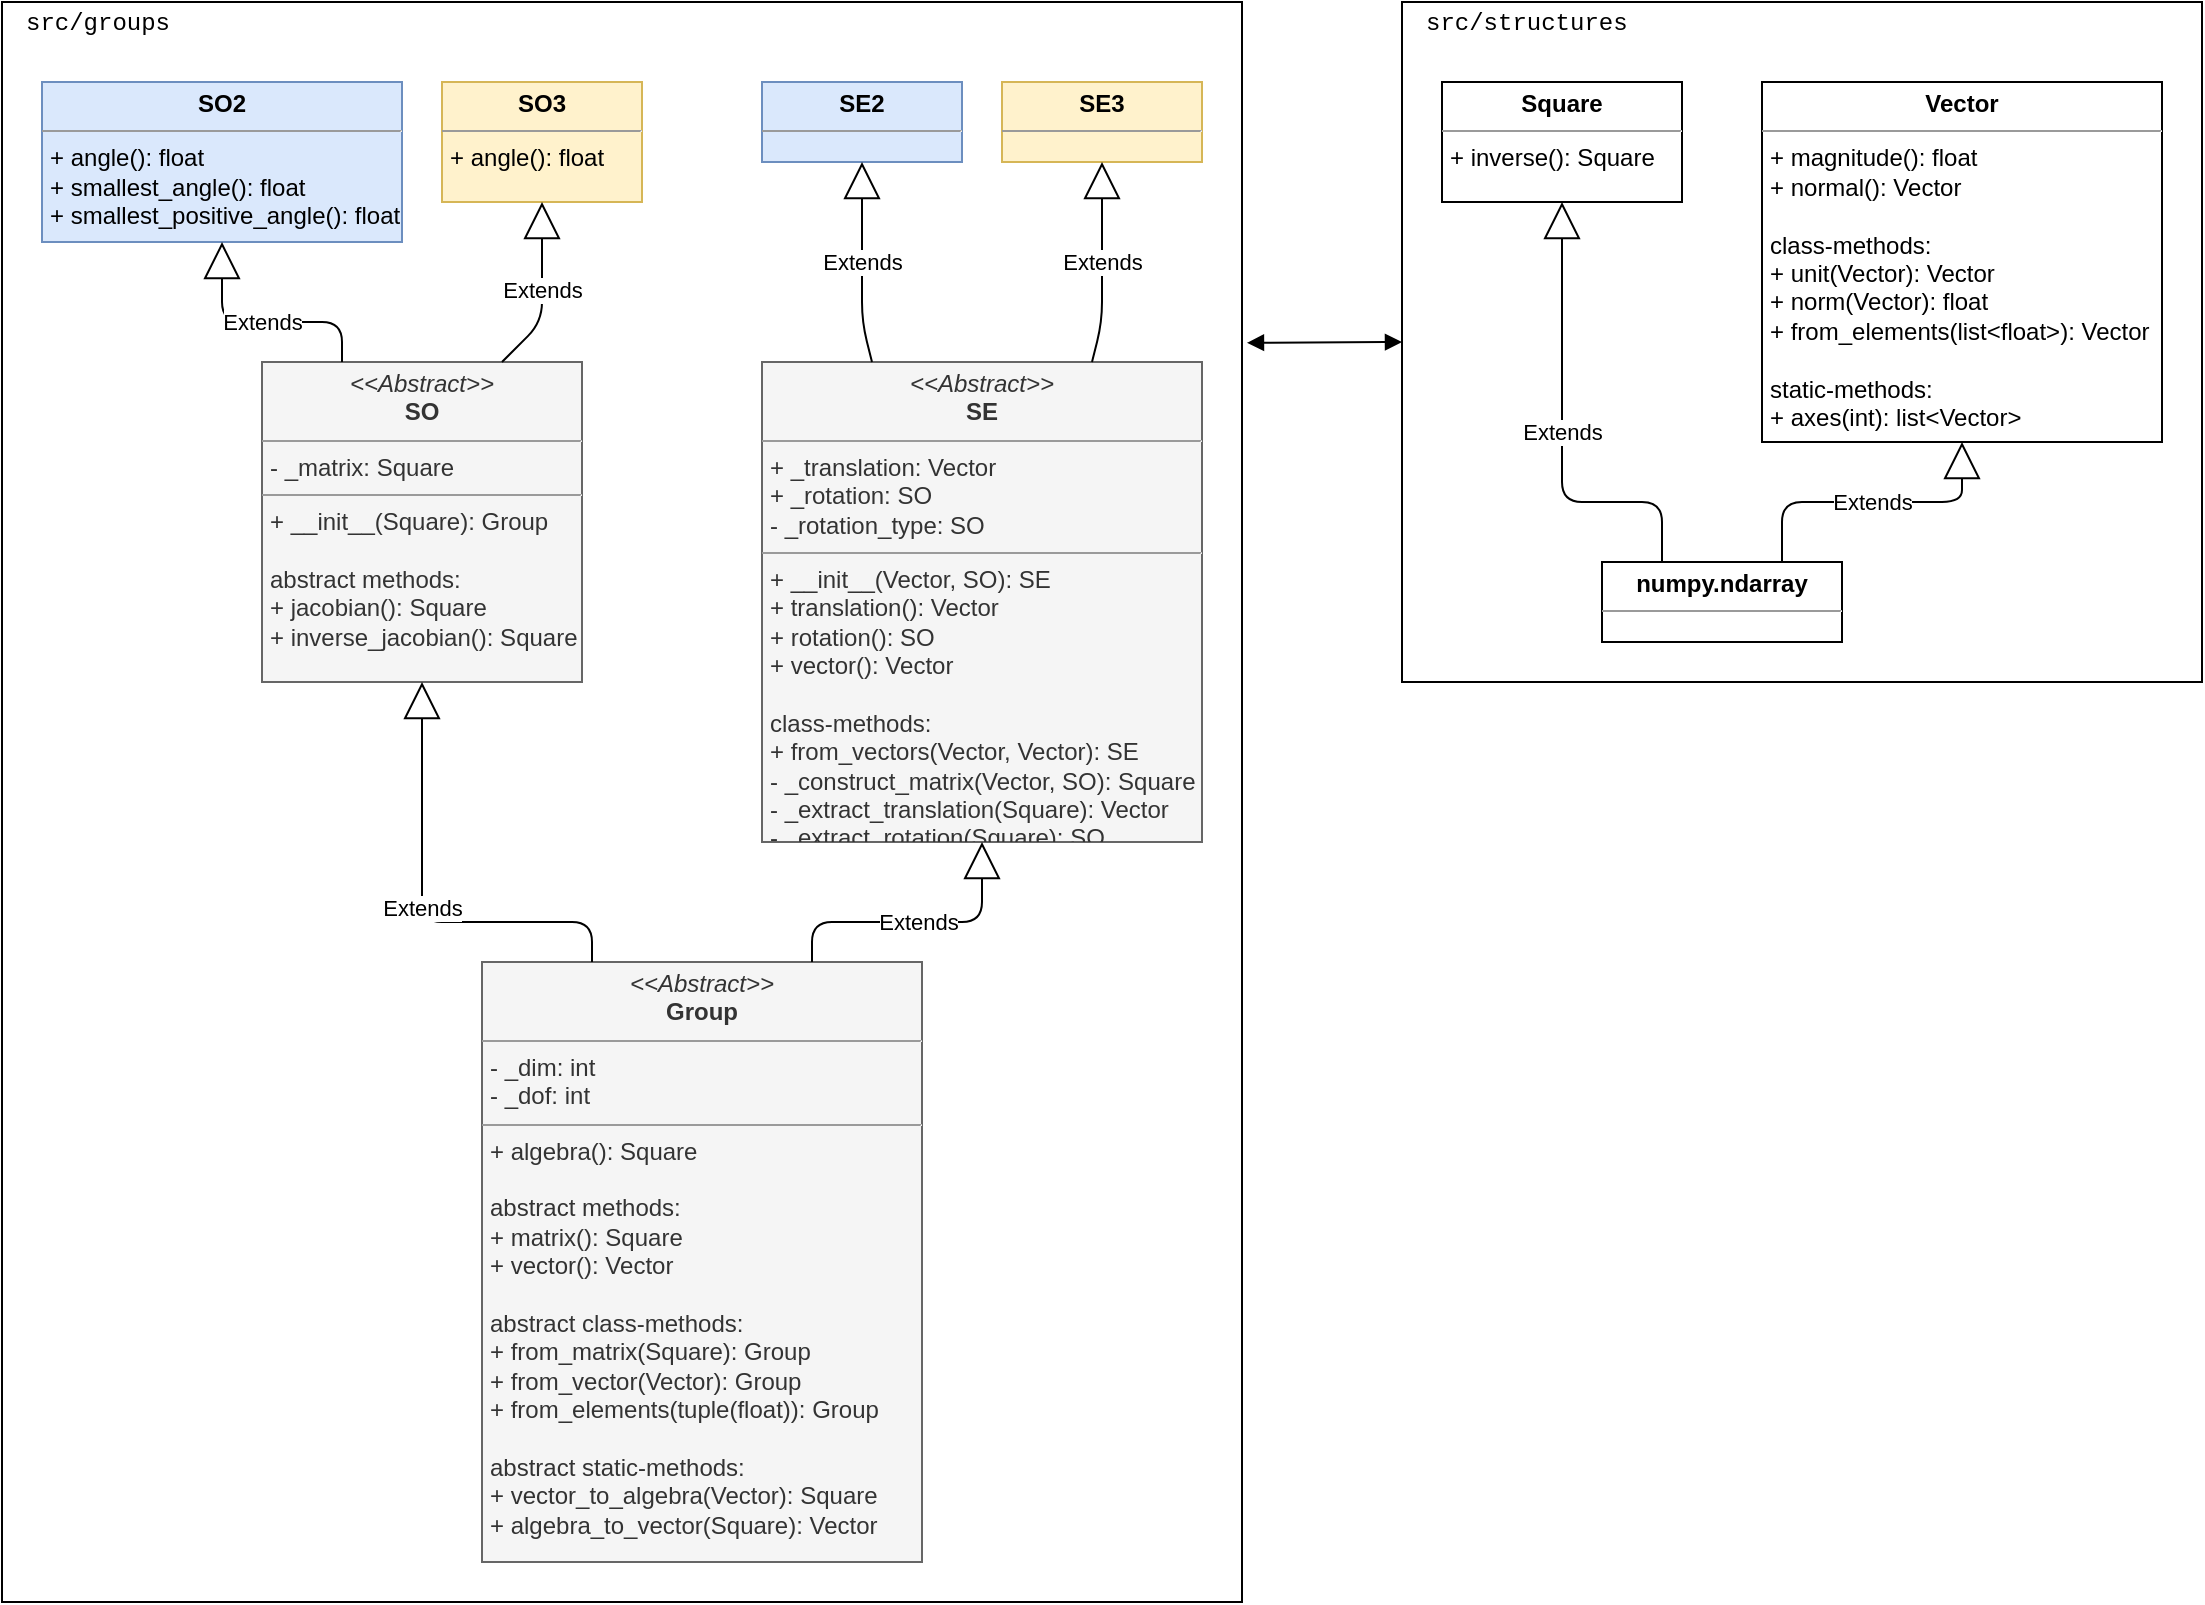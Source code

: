 <mxfile version="14.2.6" type="device"><diagram id="4Q5sjXbQONRtAq-OFzE0" name="Page-1"><mxGraphModel dx="1009" dy="1521" grid="1" gridSize="10" guides="1" tooltips="1" connect="1" arrows="1" fold="1" page="1" pageScale="1" pageWidth="827" pageHeight="1169" math="0" shadow="0"><root><mxCell id="0"/><mxCell id="1" parent="0"/><mxCell id="27AOsEVlhebaGF9qU8Yp-25" value="" style="rounded=0;whiteSpace=wrap;html=1;fillColor=none;" parent="1" vertex="1"><mxGeometry x="760" y="40" width="400" height="340" as="geometry"/></mxCell><mxCell id="27AOsEVlhebaGF9qU8Yp-18" value="" style="rounded=0;whiteSpace=wrap;html=1;fillColor=none;" parent="1" vertex="1"><mxGeometry x="60" y="40" width="620" height="800" as="geometry"/></mxCell><mxCell id="27AOsEVlhebaGF9qU8Yp-1" value="&lt;p style=&quot;margin: 0px ; margin-top: 4px ; text-align: center&quot;&gt;&lt;i&gt;&amp;lt;&amp;lt;Abstract&amp;gt;&amp;gt;&lt;/i&gt;&lt;br&gt;&lt;b&gt;Group&lt;/b&gt;&lt;/p&gt;&lt;hr size=&quot;1&quot;&gt;&lt;p style=&quot;margin: 0px ; margin-left: 4px&quot;&gt;- _dim: int&lt;br&gt;&lt;/p&gt;&lt;p style=&quot;margin: 0px ; margin-left: 4px&quot;&gt;- _dof: int&lt;/p&gt;&lt;hr size=&quot;1&quot;&gt;&lt;p style=&quot;margin: 0px ; margin-left: 4px&quot;&gt;&lt;span&gt;+ algebra(): Square&lt;/span&gt;&lt;br&gt;&lt;/p&gt;&lt;p style=&quot;margin: 0px ; margin-left: 4px&quot;&gt;&lt;span&gt;&lt;br&gt;&lt;/span&gt;&lt;/p&gt;&lt;p style=&quot;margin: 0px ; margin-left: 4px&quot;&gt;&lt;span&gt;abstract methods:&lt;/span&gt;&lt;/p&gt;&lt;p style=&quot;margin: 0px ; margin-left: 4px&quot;&gt;&lt;span&gt;+ matrix(): Square&lt;/span&gt;&lt;/p&gt;&lt;p style=&quot;margin: 0px ; margin-left: 4px&quot;&gt;&lt;span&gt;+ vector(): Vector&lt;/span&gt;&lt;/p&gt;&lt;p style=&quot;margin: 0px ; margin-left: 4px&quot;&gt;&lt;br&gt;abstract class-methods:&lt;br&gt;&lt;/p&gt;&lt;p style=&quot;margin: 0px ; margin-left: 4px&quot;&gt;+ from_matrix(Square): Group&lt;/p&gt;&lt;p style=&quot;margin: 0px ; margin-left: 4px&quot;&gt;+ from_vector(Vector): Group&lt;/p&gt;&lt;p style=&quot;margin: 0px ; margin-left: 4px&quot;&gt;+ from_elements(tuple(float)): Group&lt;/p&gt;&lt;p style=&quot;margin: 0px ; margin-left: 4px&quot;&gt;&lt;br&gt;&lt;/p&gt;&lt;p style=&quot;margin: 0px ; margin-left: 4px&quot;&gt;abstract static-methods:&lt;/p&gt;&lt;p style=&quot;margin: 0px ; margin-left: 4px&quot;&gt;+ vector_to_algebra(Vector): Square&lt;/p&gt;&lt;p style=&quot;margin: 0px ; margin-left: 4px&quot;&gt;+ algebra_to_vector(Square): Vector&lt;/p&gt;" style="verticalAlign=top;align=left;overflow=fill;fontSize=12;fontFamily=Helvetica;html=1;fillColor=#f5f5f5;strokeColor=#666666;fontColor=#333333;" parent="1" vertex="1"><mxGeometry x="300" y="520" width="220" height="300" as="geometry"/></mxCell><mxCell id="27AOsEVlhebaGF9qU8Yp-3" value="&lt;p style=&quot;margin: 0px ; margin-top: 4px ; text-align: center&quot;&gt;&lt;i&gt;&amp;lt;&amp;lt;Abstract&amp;gt;&amp;gt;&lt;/i&gt;&lt;br&gt;&lt;b&gt;SE&lt;/b&gt;&lt;/p&gt;&lt;hr size=&quot;1&quot;&gt;&lt;p style=&quot;margin: 0px ; margin-left: 4px&quot;&gt;+ _translation: Vector&lt;/p&gt;&lt;p style=&quot;margin: 0px ; margin-left: 4px&quot;&gt;+ _rotation: SO&lt;/p&gt;&lt;p style=&quot;margin: 0px ; margin-left: 4px&quot;&gt;- _rotation_type: SO&lt;/p&gt;&lt;hr size=&quot;1&quot;&gt;&lt;p style=&quot;margin: 0px ; margin-left: 4px&quot;&gt;+ __init__(Vector, SO): SE&lt;/p&gt;&lt;p style=&quot;margin: 0px ; margin-left: 4px&quot;&gt;+ translation(): Vector&lt;/p&gt;&lt;p style=&quot;margin: 0px ; margin-left: 4px&quot;&gt;+ rotation(): SO&lt;/p&gt;&lt;p style=&quot;margin: 0px ; margin-left: 4px&quot;&gt;+ vector(): Vector&lt;/p&gt;&lt;p style=&quot;margin: 0px ; margin-left: 4px&quot;&gt;&lt;br&gt;&lt;/p&gt;&lt;p style=&quot;margin: 0px ; margin-left: 4px&quot;&gt;class-methods:&lt;/p&gt;&lt;p style=&quot;margin: 0px ; margin-left: 4px&quot;&gt;+ from_vectors(Vector, Vector): SE&lt;/p&gt;&lt;p style=&quot;margin: 0px ; margin-left: 4px&quot;&gt;- _construct_matrix(Vector, SO): Square&lt;/p&gt;&lt;p style=&quot;margin: 0px ; margin-left: 4px&quot;&gt;- _extract_translation(Square): Vector&lt;/p&gt;&lt;p style=&quot;margin: 0px ; margin-left: 4px&quot;&gt;- _extract_rotation(Square): SO&lt;/p&gt;" style="verticalAlign=top;align=left;overflow=fill;fontSize=12;fontFamily=Helvetica;html=1;fillColor=#f5f5f5;strokeColor=#666666;fontColor=#333333;" parent="1" vertex="1"><mxGeometry x="440" y="220" width="220" height="240" as="geometry"/></mxCell><mxCell id="27AOsEVlhebaGF9qU8Yp-5" value="&lt;p style=&quot;margin: 0px ; margin-top: 4px ; text-align: center&quot;&gt;&lt;b&gt;SO2&lt;/b&gt;&lt;/p&gt;&lt;hr size=&quot;1&quot;&gt;&lt;p style=&quot;margin: 0px ; margin-left: 4px&quot;&gt;&lt;/p&gt;&lt;p style=&quot;margin: 0px ; margin-left: 4px&quot;&gt;+ angle(): float&lt;br&gt;+ smallest_angle(): float&lt;/p&gt;&lt;p style=&quot;margin: 0px ; margin-left: 4px&quot;&gt;+ smallest_positive_angle(): float&lt;/p&gt;" style="verticalAlign=top;align=left;overflow=fill;fontSize=12;fontFamily=Helvetica;html=1;fillColor=#dae8fc;strokeColor=#6c8ebf;" parent="1" vertex="1"><mxGeometry x="80" y="80" width="180" height="80" as="geometry"/></mxCell><mxCell id="27AOsEVlhebaGF9qU8Yp-6" value="&lt;p style=&quot;margin: 0px ; margin-top: 4px ; text-align: center&quot;&gt;&lt;i&gt;&amp;lt;&amp;lt;Abstract&amp;gt;&amp;gt;&lt;/i&gt;&lt;br&gt;&lt;b&gt;SO&lt;/b&gt;&lt;/p&gt;&lt;hr size=&quot;1&quot;&gt;&lt;p style=&quot;margin: 0px ; margin-left: 4px&quot;&gt;- _matrix: Square&lt;/p&gt;&lt;hr size=&quot;1&quot;&gt;&lt;p style=&quot;margin: 0px ; margin-left: 4px&quot;&gt;+ __init__(Square): Group&lt;/p&gt;&lt;p style=&quot;margin: 0px ; margin-left: 4px&quot;&gt;&lt;br&gt;&lt;/p&gt;&lt;p style=&quot;margin: 0px ; margin-left: 4px&quot;&gt;abstract methods:&lt;/p&gt;&lt;p style=&quot;margin: 0px ; margin-left: 4px&quot;&gt;+ jacobian(): Square&lt;/p&gt;&lt;p style=&quot;margin: 0px ; margin-left: 4px&quot;&gt;+ inverse_jacobian(): Square&lt;/p&gt;" style="verticalAlign=top;align=left;overflow=fill;fontSize=12;fontFamily=Helvetica;html=1;fillColor=#f5f5f5;strokeColor=#666666;fontColor=#333333;" parent="1" vertex="1"><mxGeometry x="190" y="220" width="160" height="160" as="geometry"/></mxCell><mxCell id="27AOsEVlhebaGF9qU8Yp-7" value="&lt;p style=&quot;margin: 0px ; margin-top: 4px ; text-align: center&quot;&gt;&lt;b&gt;SO3&lt;/b&gt;&lt;/p&gt;&lt;hr size=&quot;1&quot;&gt;&lt;p style=&quot;margin: 0px ; margin-left: 4px&quot;&gt;+ angle(): float&lt;/p&gt;" style="verticalAlign=top;align=left;overflow=fill;fontSize=12;fontFamily=Helvetica;html=1;fillColor=#fff2cc;strokeColor=#d6b656;" parent="1" vertex="1"><mxGeometry x="280" y="80" width="100" height="60" as="geometry"/></mxCell><mxCell id="27AOsEVlhebaGF9qU8Yp-8" value="&lt;p style=&quot;margin: 0px ; margin-top: 4px ; text-align: center&quot;&gt;&lt;b&gt;SE2&lt;/b&gt;&lt;/p&gt;&lt;hr size=&quot;1&quot;&gt;&lt;p style=&quot;margin: 0px ; margin-left: 4px&quot;&gt;&lt;br&gt;&lt;/p&gt;" style="verticalAlign=top;align=left;overflow=fill;fontSize=12;fontFamily=Helvetica;html=1;fillColor=#dae8fc;strokeColor=#6c8ebf;" parent="1" vertex="1"><mxGeometry x="440" y="80" width="100" height="40" as="geometry"/></mxCell><mxCell id="27AOsEVlhebaGF9qU8Yp-9" value="&lt;p style=&quot;margin: 0px ; margin-top: 4px ; text-align: center&quot;&gt;&lt;b&gt;SE3&lt;/b&gt;&lt;/p&gt;&lt;hr size=&quot;1&quot;&gt;&lt;p style=&quot;margin: 0px ; margin-left: 4px&quot;&gt;&lt;br&gt;&lt;/p&gt;" style="verticalAlign=top;align=left;overflow=fill;fontSize=12;fontFamily=Helvetica;html=1;fillColor=#fff2cc;strokeColor=#d6b656;" parent="1" vertex="1"><mxGeometry x="560" y="80" width="100" height="40" as="geometry"/></mxCell><mxCell id="27AOsEVlhebaGF9qU8Yp-10" value="Extends" style="endArrow=block;endSize=16;endFill=0;html=1;exitX=0.75;exitY=0;exitDx=0;exitDy=0;entryX=0.5;entryY=1;entryDx=0;entryDy=0;" parent="1" source="27AOsEVlhebaGF9qU8Yp-1" target="27AOsEVlhebaGF9qU8Yp-3" edge="1"><mxGeometry width="160" relative="1" as="geometry"><mxPoint x="510" y="450" as="sourcePoint"/><mxPoint x="670" y="450" as="targetPoint"/><Array as="points"><mxPoint x="465" y="500"/><mxPoint x="550" y="500"/></Array></mxGeometry></mxCell><mxCell id="27AOsEVlhebaGF9qU8Yp-12" value="Extends" style="endArrow=block;endSize=16;endFill=0;html=1;exitX=0.75;exitY=0;exitDx=0;exitDy=0;entryX=0.5;entryY=1;entryDx=0;entryDy=0;" parent="1" source="27AOsEVlhebaGF9qU8Yp-3" target="27AOsEVlhebaGF9qU8Yp-9" edge="1"><mxGeometry width="160" relative="1" as="geometry"><mxPoint x="600" y="180" as="sourcePoint"/><mxPoint x="760" y="180" as="targetPoint"/><Array as="points"><mxPoint x="610" y="200"/></Array></mxGeometry></mxCell><mxCell id="27AOsEVlhebaGF9qU8Yp-13" value="Extends" style="endArrow=block;endSize=16;endFill=0;html=1;entryX=0.5;entryY=1;entryDx=0;entryDy=0;exitX=0.25;exitY=0;exitDx=0;exitDy=0;" parent="1" source="27AOsEVlhebaGF9qU8Yp-6" target="27AOsEVlhebaGF9qU8Yp-5" edge="1"><mxGeometry width="160" relative="1" as="geometry"><mxPoint x="550" y="470" as="sourcePoint"/><mxPoint x="710" y="470" as="targetPoint"/><Array as="points"><mxPoint x="230" y="200"/><mxPoint x="170" y="200"/></Array></mxGeometry></mxCell><mxCell id="27AOsEVlhebaGF9qU8Yp-14" value="Extends" style="endArrow=block;endSize=16;endFill=0;html=1;entryX=0.5;entryY=1;entryDx=0;entryDy=0;exitX=0.25;exitY=0;exitDx=0;exitDy=0;" parent="1" source="27AOsEVlhebaGF9qU8Yp-3" target="27AOsEVlhebaGF9qU8Yp-8" edge="1"><mxGeometry width="160" relative="1" as="geometry"><mxPoint x="560" y="480" as="sourcePoint"/><mxPoint x="720" y="480" as="targetPoint"/><Array as="points"><mxPoint x="490" y="200"/></Array></mxGeometry></mxCell><mxCell id="27AOsEVlhebaGF9qU8Yp-16" value="Extends" style="endArrow=block;endSize=16;endFill=0;html=1;exitX=0.25;exitY=0;exitDx=0;exitDy=0;entryX=0.5;entryY=1;entryDx=0;entryDy=0;" parent="1" source="27AOsEVlhebaGF9qU8Yp-1" target="27AOsEVlhebaGF9qU8Yp-6" edge="1"><mxGeometry width="160" relative="1" as="geometry"><mxPoint x="370" y="430" as="sourcePoint"/><mxPoint x="530" y="430" as="targetPoint"/><Array as="points"><mxPoint x="355" y="500"/><mxPoint x="270" y="500"/></Array></mxGeometry></mxCell><mxCell id="27AOsEVlhebaGF9qU8Yp-17" value="Extends" style="endArrow=block;endSize=16;endFill=0;html=1;entryX=0.5;entryY=1;entryDx=0;entryDy=0;exitX=0.75;exitY=0;exitDx=0;exitDy=0;" parent="1" source="27AOsEVlhebaGF9qU8Yp-6" target="27AOsEVlhebaGF9qU8Yp-7" edge="1"><mxGeometry width="160" relative="1" as="geometry"><mxPoint x="290" y="190" as="sourcePoint"/><mxPoint x="450" y="190" as="targetPoint"/><Array as="points"><mxPoint x="330" y="200"/></Array></mxGeometry></mxCell><mxCell id="27AOsEVlhebaGF9qU8Yp-19" value="&lt;font face=&quot;Courier New&quot;&gt;src/groups&lt;/font&gt;" style="text;html=1;strokeColor=none;fillColor=none;align=left;verticalAlign=middle;whiteSpace=wrap;rounded=0;" parent="1" vertex="1"><mxGeometry x="70" y="40" width="120" height="20" as="geometry"/></mxCell><mxCell id="27AOsEVlhebaGF9qU8Yp-20" value="&lt;p style=&quot;margin: 0px ; margin-top: 4px ; text-align: center&quot;&gt;&lt;b&gt;Square&lt;/b&gt;&lt;/p&gt;&lt;hr size=&quot;1&quot;&gt;&lt;p style=&quot;margin: 0px ; margin-left: 4px&quot;&gt;+ inverse(): Square&lt;/p&gt;" style="verticalAlign=top;align=left;overflow=fill;fontSize=12;fontFamily=Helvetica;html=1;fillColor=none;" parent="1" vertex="1"><mxGeometry x="780" y="80" width="120" height="60" as="geometry"/></mxCell><mxCell id="27AOsEVlhebaGF9qU8Yp-21" value="&lt;p style=&quot;margin: 0px ; margin-top: 4px ; text-align: center&quot;&gt;&lt;b&gt;Vector&lt;/b&gt;&lt;/p&gt;&lt;hr size=&quot;1&quot;&gt;&lt;p style=&quot;margin: 0px ; margin-left: 4px&quot;&gt;&lt;/p&gt;&lt;p style=&quot;margin: 0px ; margin-left: 4px&quot;&gt;+ magnitude(): float&lt;/p&gt;&lt;p style=&quot;margin: 0px ; margin-left: 4px&quot;&gt;+ normal(): Vector&lt;/p&gt;&lt;p style=&quot;margin: 0px ; margin-left: 4px&quot;&gt;&lt;br&gt;&lt;/p&gt;&lt;p style=&quot;margin: 0px ; margin-left: 4px&quot;&gt;class-methods:&lt;/p&gt;&lt;p style=&quot;margin: 0px ; margin-left: 4px&quot;&gt;+ unit(Vector): Vector&lt;/p&gt;&lt;p style=&quot;margin: 0px ; margin-left: 4px&quot;&gt;+ norm(Vector): float&lt;/p&gt;&lt;p style=&quot;margin: 0px ; margin-left: 4px&quot;&gt;+ from_elements(list&amp;lt;float&amp;gt;): Vector&lt;/p&gt;&lt;p style=&quot;margin: 0px ; margin-left: 4px&quot;&gt;&lt;br&gt;&lt;/p&gt;&lt;p style=&quot;margin: 0px ; margin-left: 4px&quot;&gt;static-methods:&lt;/p&gt;&lt;p style=&quot;margin: 0px ; margin-left: 4px&quot;&gt;+ axes(int): list&amp;lt;Vector&amp;gt;&lt;/p&gt;" style="verticalAlign=top;align=left;overflow=fill;fontSize=12;fontFamily=Helvetica;html=1;fillColor=none;" parent="1" vertex="1"><mxGeometry x="940" y="80" width="200" height="180" as="geometry"/></mxCell><mxCell id="27AOsEVlhebaGF9qU8Yp-22" value="&lt;p style=&quot;margin: 0px ; margin-top: 4px ; text-align: center&quot;&gt;&lt;b&gt;numpy.ndarray&lt;/b&gt;&lt;/p&gt;&lt;hr size=&quot;1&quot;&gt;&lt;p style=&quot;margin: 0px ; margin-left: 4px&quot;&gt;&lt;br&gt;&lt;/p&gt;" style="verticalAlign=top;align=left;overflow=fill;fontSize=12;fontFamily=Helvetica;html=1;fillColor=none;" parent="1" vertex="1"><mxGeometry x="860" y="320" width="120" height="40" as="geometry"/></mxCell><mxCell id="27AOsEVlhebaGF9qU8Yp-23" value="Extends" style="endArrow=block;endSize=16;endFill=0;html=1;exitX=0.75;exitY=0;exitDx=0;exitDy=0;entryX=0.5;entryY=1;entryDx=0;entryDy=0;" parent="1" source="27AOsEVlhebaGF9qU8Yp-22" target="27AOsEVlhebaGF9qU8Yp-21" edge="1"><mxGeometry width="160" relative="1" as="geometry"><mxPoint x="1130" y="339.5" as="sourcePoint"/><mxPoint x="1290" y="339.5" as="targetPoint"/><Array as="points"><mxPoint x="950" y="290"/><mxPoint x="1040" y="290"/></Array></mxGeometry></mxCell><mxCell id="27AOsEVlhebaGF9qU8Yp-24" value="Extends" style="endArrow=block;endSize=16;endFill=0;html=1;entryX=0.5;entryY=1;entryDx=0;entryDy=0;exitX=0.25;exitY=0;exitDx=0;exitDy=0;" parent="1" source="27AOsEVlhebaGF9qU8Yp-22" target="27AOsEVlhebaGF9qU8Yp-20" edge="1"><mxGeometry width="160" relative="1" as="geometry"><mxPoint x="660" y="210" as="sourcePoint"/><mxPoint x="820" y="210" as="targetPoint"/><Array as="points"><mxPoint x="890" y="290"/><mxPoint x="840" y="290"/></Array></mxGeometry></mxCell><mxCell id="27AOsEVlhebaGF9qU8Yp-26" value="&lt;font face=&quot;Courier New&quot;&gt;src/structures&lt;/font&gt;" style="text;html=1;strokeColor=none;fillColor=none;align=left;verticalAlign=middle;whiteSpace=wrap;rounded=0;" parent="1" vertex="1"><mxGeometry x="770" y="40" width="120" height="20" as="geometry"/></mxCell><mxCell id="27AOsEVlhebaGF9qU8Yp-28" value="" style="endArrow=block;startArrow=block;endFill=1;startFill=1;html=1;entryX=0;entryY=0.5;entryDx=0;entryDy=0;exitX=1.004;exitY=0.213;exitDx=0;exitDy=0;exitPerimeter=0;" parent="1" source="27AOsEVlhebaGF9qU8Yp-18" target="27AOsEVlhebaGF9qU8Yp-25" edge="1"><mxGeometry width="160" relative="1" as="geometry"><mxPoint x="690" y="210" as="sourcePoint"/><mxPoint x="860" y="530" as="targetPoint"/></mxGeometry></mxCell></root></mxGraphModel></diagram></mxfile>